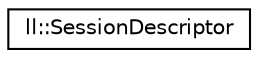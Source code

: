 digraph "Graphical Class Hierarchy"
{
 // LATEX_PDF_SIZE
  edge [fontname="Helvetica",fontsize="10",labelfontname="Helvetica",labelfontsize="10"];
  node [fontname="Helvetica",fontsize="10",shape=record];
  rankdir="LR";
  Node0 [label="ll::SessionDescriptor",height=0.2,width=0.4,color="black", fillcolor="white", style="filled",URL="$d0/dfa/classll_1_1SessionDescriptor.html",tooltip=" "];
}
